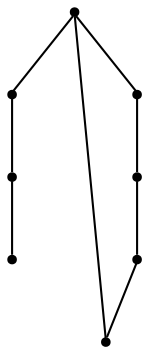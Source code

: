 graph {
  node [shape=point,comment="{\"directed\":false,\"doi\":\"10.1007/978-3-319-27261-0_10\",\"figure\":\"8 (3)\"}"]

  v0 [pos="1565.8577910849247,541.6642075170668"]
  v1 [pos="1133.3825974093988,487.6062577382903"]
  v2 [pos="1133.3825974093988,595.7241921002714"]
  v3 [pos="1133.3825974093988,757.9022382207336"]
  v4 [pos="1187.4433081299544,866.0201725827146"]
  v5 [pos="1403.6797921704078,379.4862249842429"]
  v6 [pos="1403.6797921704078,866.0201725827146"]
  v7 [pos="1295.5584979061316,866.0201725827146"]

  v0 -- v5 [id="-1",pos="1565.8577910849247,541.6642075170668 1592.8870654421016,352.45728188867383 1592.8870654421016,352.45728188867383 1592.8870654421016,352.45728188867383 1403.6797921704078,379.4862249842429 1403.6797921704078,379.4862249842429 1403.6797921704078,379.4862249842429"]
  v4 -- v5 [id="-5",pos="1187.4433081299544,866.0201725827146 1052.2926759200836,893.0493064411987 1052.2926759200836,893.0493064411987 1052.2926759200836,893.0493064411987 1052.2926759200836,352.45728188867383 1052.2926759200836,352.45728188867383 1052.2926759200836,352.45728188867383 1403.6797921704078,379.4862249842429 1403.6797921704078,379.4862249842429 1403.6797921704078,379.4862249842429"]
  v4 -- v7 [id="-6",pos="1187.4433081299544,866.0201725827146 1295.5584979061316,866.0201725827146 1295.5584979061316,866.0201725827146 1295.5584979061316,866.0201725827146"]
  v7 -- v6 [id="-7",pos="1295.5584979061316,866.0201725827146 1403.6797921704078,866.0201725827146 1403.6797921704078,866.0201725827146 1403.6797921704078,866.0201725827146"]
  v6 -- v0 [id="-8",pos="1403.6797921704078,866.0201725827146 1592.8870654421016,893.0493064411987 1592.8870654421016,893.0493064411987 1592.8870654421016,893.0493064411987 1565.8577910849247,541.6642075170668 1565.8577910849247,541.6642075170668 1565.8577910849247,541.6642075170668"]
  v3 -- v2 [id="-10",pos="1133.3825974093988,757.9022382207336 1133.3825974093988,595.7241921002714 1133.3825974093988,595.7241921002714 1133.3825974093988,595.7241921002714"]
  v2 -- v1 [id="-11",pos="1133.3825974093988,595.7241921002714 1133.3825974093988,487.6062577382903 1133.3825974093988,487.6062577382903 1133.3825974093988,487.6062577382903"]
  v4 -- v3 [id="-13",pos="1187.4433081299544,866.0201725827146 1133.3825974093988,757.9022382207336 1133.3825974093988,757.9022382207336 1133.3825974093988,757.9022382207336"]
}